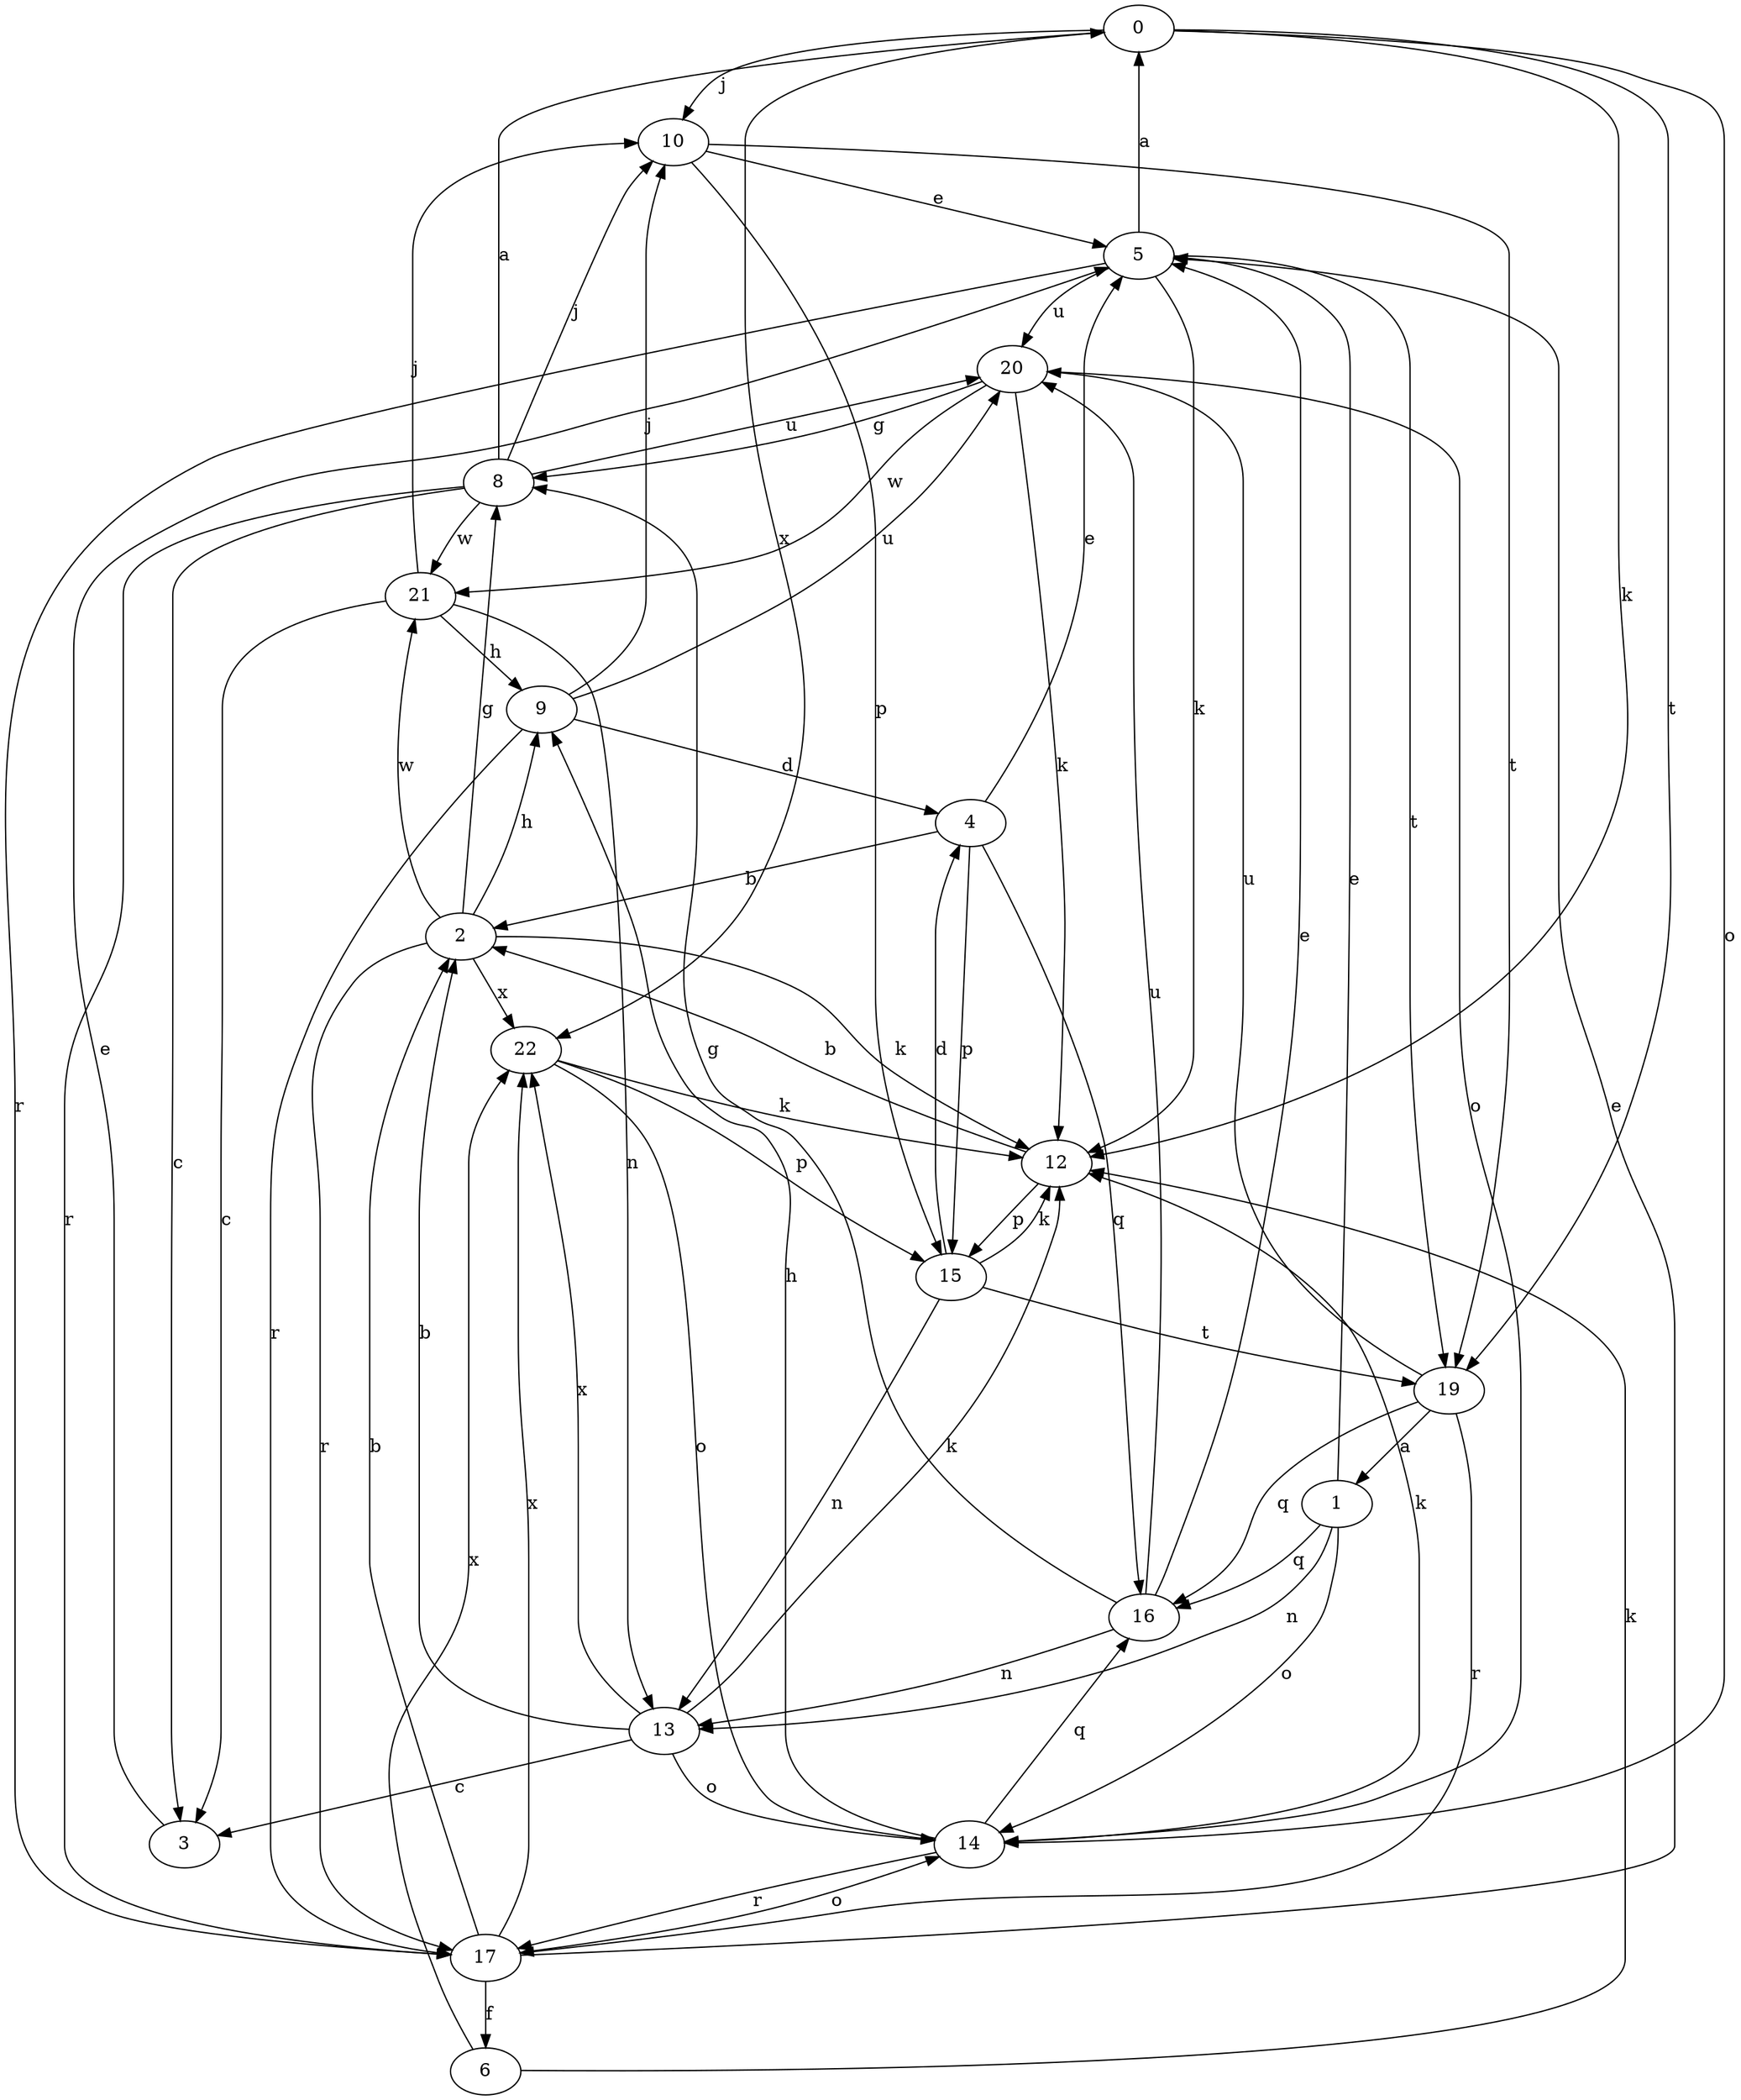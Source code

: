 strict digraph  {
0;
1;
2;
3;
4;
5;
6;
8;
9;
10;
12;
13;
14;
15;
16;
17;
19;
20;
21;
22;
0 -> 10  [label=j];
0 -> 12  [label=k];
0 -> 14  [label=o];
0 -> 19  [label=t];
0 -> 22  [label=x];
1 -> 5  [label=e];
1 -> 13  [label=n];
1 -> 14  [label=o];
1 -> 16  [label=q];
2 -> 8  [label=g];
2 -> 9  [label=h];
2 -> 12  [label=k];
2 -> 17  [label=r];
2 -> 21  [label=w];
2 -> 22  [label=x];
3 -> 5  [label=e];
4 -> 2  [label=b];
4 -> 5  [label=e];
4 -> 15  [label=p];
4 -> 16  [label=q];
5 -> 0  [label=a];
5 -> 12  [label=k];
5 -> 17  [label=r];
5 -> 19  [label=t];
5 -> 20  [label=u];
6 -> 12  [label=k];
6 -> 22  [label=x];
8 -> 0  [label=a];
8 -> 3  [label=c];
8 -> 10  [label=j];
8 -> 17  [label=r];
8 -> 20  [label=u];
8 -> 21  [label=w];
9 -> 4  [label=d];
9 -> 10  [label=j];
9 -> 17  [label=r];
9 -> 20  [label=u];
10 -> 5  [label=e];
10 -> 15  [label=p];
10 -> 19  [label=t];
12 -> 2  [label=b];
12 -> 15  [label=p];
13 -> 2  [label=b];
13 -> 3  [label=c];
13 -> 12  [label=k];
13 -> 14  [label=o];
13 -> 22  [label=x];
14 -> 9  [label=h];
14 -> 12  [label=k];
14 -> 16  [label=q];
14 -> 17  [label=r];
15 -> 4  [label=d];
15 -> 12  [label=k];
15 -> 13  [label=n];
15 -> 19  [label=t];
16 -> 5  [label=e];
16 -> 8  [label=g];
16 -> 13  [label=n];
16 -> 20  [label=u];
17 -> 2  [label=b];
17 -> 5  [label=e];
17 -> 6  [label=f];
17 -> 14  [label=o];
17 -> 22  [label=x];
19 -> 1  [label=a];
19 -> 16  [label=q];
19 -> 17  [label=r];
19 -> 20  [label=u];
20 -> 8  [label=g];
20 -> 12  [label=k];
20 -> 14  [label=o];
20 -> 21  [label=w];
21 -> 3  [label=c];
21 -> 9  [label=h];
21 -> 10  [label=j];
21 -> 13  [label=n];
22 -> 12  [label=k];
22 -> 14  [label=o];
22 -> 15  [label=p];
}
